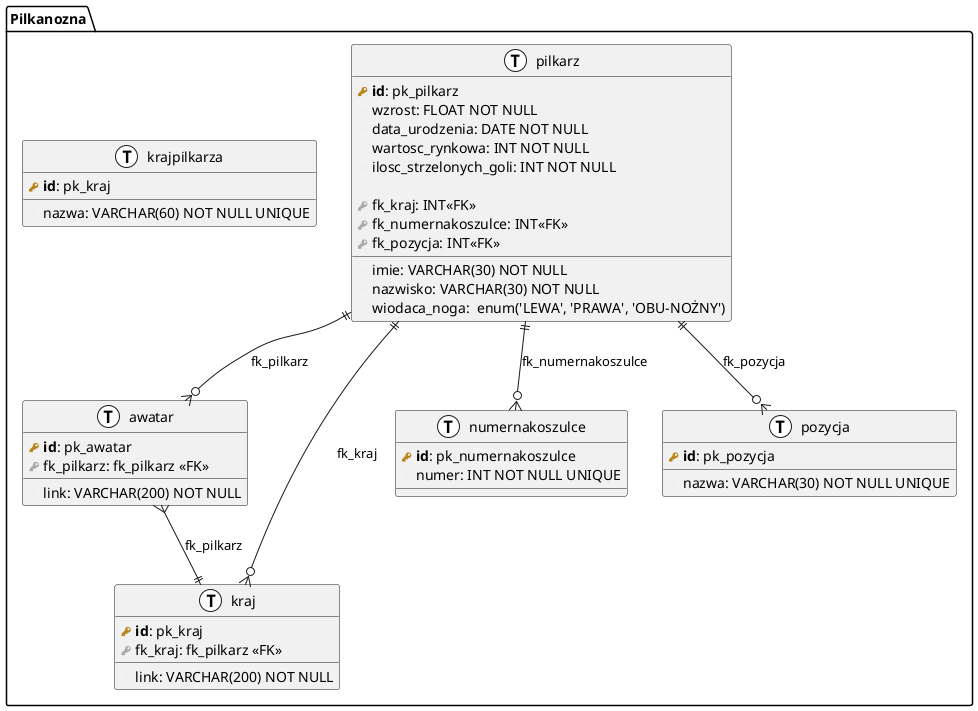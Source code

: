@startuml Pilkarznozna
!define primary_key(x) <b><color:#b8861b><&key></color> x</b>
!define foreign_key(x) <color:#aaaaaa><&key></color> x
!define column(x) <color:#efefef><&media-record></color> x
!define table(x) entity x << (T, white) >>



package "Pilkanozna" {

    table( pilkarz ) {
        primary_key( id ): pk_pilkarz
        column( imie ): VARCHAR(30) NOT NULL
        column( nazwisko ): VARCHAR(30) NOT NULL
        column( wzrost ): FLOAT NOT NULL
        column( data_urodzenia ): DATE NOT NULL
        column( wiodaca_noga ):  enum('LEWA', 'PRAWA', 'OBU-NOŻNY')
        column( wartosc_rynkowa ): INT NOT NULL
        column( ilosc_strzelonych_goli ): INT NOT NULL

        foreign_key( fk_kraj ): INT<<FK>>
        foreign_key( fk_numernakoszulce ): INT<<FK>>
        foreign_key( fk_pozycja ): INT<<FK>>
    }

    table( awatar ) {
        primary_key( id ): pk_awatar
        column( link ): VARCHAR(200) NOT NULL
        foreign_key( fk_pilkarz ): fk_pilkarz <<FK>>
    }

    table( kraj ) {
        primary_key( id ): pk_kraj
        column( link ): VARCHAR(200) NOT NULL
        foreign_key( fk_kraj ): fk_pilkarz <<FK>>
    }

    table( krajpilkarza ) {
        primary_key( id ): pk_kraj
        column( nazwa ): VARCHAR(60) NOT NULL UNIQUE
    }

    table( numernakoszulce ) {
        primary_key( id ): pk_numernakoszulce
        column( numer ): INT NOT NULL UNIQUE
    }

   
    table( pozycja ) {
        primary_key( id ): pk_pozycja
        column( nazwa ): VARCHAR(30) NOT NULL UNIQUE
    }
 
   pilkarz ||--o{ awatar : fk_pilkarz
    pilkarz ||--o{ kraj : fk_kraj
    awatar }--|| kraj : fk_pilkarz
    pilkarz ||--o{ numernakoszulce : fk_numernakoszulce
    pilkarz ||--o{ pozycja : fk_pozycja

}

@enduml